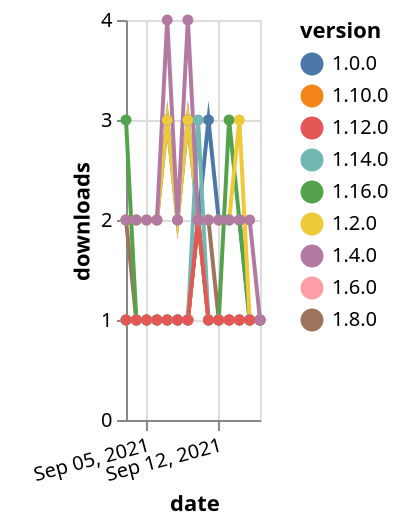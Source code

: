 {"$schema": "https://vega.github.io/schema/vega-lite/v5.json", "description": "A simple bar chart with embedded data.", "data": {"values": [{"date": "2021-09-03", "total": 253, "delta": 1, "version": "1.6.0"}, {"date": "2021-09-04", "total": 254, "delta": 1, "version": "1.6.0"}, {"date": "2021-09-05", "total": 255, "delta": 1, "version": "1.6.0"}, {"date": "2021-09-06", "total": 256, "delta": 1, "version": "1.6.0"}, {"date": "2021-09-07", "total": 257, "delta": 1, "version": "1.6.0"}, {"date": "2021-09-08", "total": 258, "delta": 1, "version": "1.6.0"}, {"date": "2021-09-09", "total": 259, "delta": 1, "version": "1.6.0"}, {"date": "2021-09-10", "total": 261, "delta": 2, "version": "1.6.0"}, {"date": "2021-09-11", "total": 262, "delta": 1, "version": "1.6.0"}, {"date": "2021-09-12", "total": 263, "delta": 1, "version": "1.6.0"}, {"date": "2021-09-13", "total": 264, "delta": 1, "version": "1.6.0"}, {"date": "2021-09-14", "total": 265, "delta": 1, "version": "1.6.0"}, {"date": "2021-09-15", "total": 266, "delta": 1, "version": "1.6.0"}, {"date": "2021-09-16", "total": 267, "delta": 1, "version": "1.6.0"}, {"date": "2021-09-03", "total": 220, "delta": 2, "version": "1.8.0"}, {"date": "2021-09-04", "total": 221, "delta": 1, "version": "1.8.0"}, {"date": "2021-09-05", "total": 222, "delta": 1, "version": "1.8.0"}, {"date": "2021-09-06", "total": 223, "delta": 1, "version": "1.8.0"}, {"date": "2021-09-07", "total": 224, "delta": 1, "version": "1.8.0"}, {"date": "2021-09-08", "total": 225, "delta": 1, "version": "1.8.0"}, {"date": "2021-09-09", "total": 226, "delta": 1, "version": "1.8.0"}, {"date": "2021-09-10", "total": 228, "delta": 2, "version": "1.8.0"}, {"date": "2021-09-11", "total": 230, "delta": 2, "version": "1.8.0"}, {"date": "2021-09-12", "total": 231, "delta": 1, "version": "1.8.0"}, {"date": "2021-09-13", "total": 232, "delta": 1, "version": "1.8.0"}, {"date": "2021-09-14", "total": 233, "delta": 1, "version": "1.8.0"}, {"date": "2021-09-15", "total": 234, "delta": 1, "version": "1.8.0"}, {"date": "2021-09-16", "total": 235, "delta": 1, "version": "1.8.0"}, {"date": "2021-09-03", "total": 192, "delta": 1, "version": "1.10.0"}, {"date": "2021-09-04", "total": 193, "delta": 1, "version": "1.10.0"}, {"date": "2021-09-05", "total": 194, "delta": 1, "version": "1.10.0"}, {"date": "2021-09-06", "total": 195, "delta": 1, "version": "1.10.0"}, {"date": "2021-09-07", "total": 196, "delta": 1, "version": "1.10.0"}, {"date": "2021-09-08", "total": 197, "delta": 1, "version": "1.10.0"}, {"date": "2021-09-09", "total": 198, "delta": 1, "version": "1.10.0"}, {"date": "2021-09-10", "total": 200, "delta": 2, "version": "1.10.0"}, {"date": "2021-09-11", "total": 201, "delta": 1, "version": "1.10.0"}, {"date": "2021-09-12", "total": 202, "delta": 1, "version": "1.10.0"}, {"date": "2021-09-13", "total": 203, "delta": 1, "version": "1.10.0"}, {"date": "2021-09-14", "total": 204, "delta": 1, "version": "1.10.0"}, {"date": "2021-09-15", "total": 205, "delta": 1, "version": "1.10.0"}, {"date": "2021-09-16", "total": 206, "delta": 1, "version": "1.10.0"}, {"date": "2021-09-03", "total": 2605, "delta": 2, "version": "1.0.0"}, {"date": "2021-09-04", "total": 2607, "delta": 2, "version": "1.0.0"}, {"date": "2021-09-05", "total": 2609, "delta": 2, "version": "1.0.0"}, {"date": "2021-09-06", "total": 2611, "delta": 2, "version": "1.0.0"}, {"date": "2021-09-07", "total": 2614, "delta": 3, "version": "1.0.0"}, {"date": "2021-09-08", "total": 2616, "delta": 2, "version": "1.0.0"}, {"date": "2021-09-09", "total": 2619, "delta": 3, "version": "1.0.0"}, {"date": "2021-09-10", "total": 2621, "delta": 2, "version": "1.0.0"}, {"date": "2021-09-11", "total": 2624, "delta": 3, "version": "1.0.0"}, {"date": "2021-09-12", "total": 2626, "delta": 2, "version": "1.0.0"}, {"date": "2021-09-13", "total": 2628, "delta": 2, "version": "1.0.0"}, {"date": "2021-09-14", "total": 2630, "delta": 2, "version": "1.0.0"}, {"date": "2021-09-15", "total": 2631, "delta": 1, "version": "1.0.0"}, {"date": "2021-09-16", "total": 2632, "delta": 1, "version": "1.0.0"}, {"date": "2021-09-03", "total": 126, "delta": 3, "version": "1.16.0"}, {"date": "2021-09-04", "total": 127, "delta": 1, "version": "1.16.0"}, {"date": "2021-09-05", "total": 128, "delta": 1, "version": "1.16.0"}, {"date": "2021-09-06", "total": 129, "delta": 1, "version": "1.16.0"}, {"date": "2021-09-07", "total": 130, "delta": 1, "version": "1.16.0"}, {"date": "2021-09-08", "total": 131, "delta": 1, "version": "1.16.0"}, {"date": "2021-09-09", "total": 132, "delta": 1, "version": "1.16.0"}, {"date": "2021-09-10", "total": 134, "delta": 2, "version": "1.16.0"}, {"date": "2021-09-11", "total": 135, "delta": 1, "version": "1.16.0"}, {"date": "2021-09-12", "total": 136, "delta": 1, "version": "1.16.0"}, {"date": "2021-09-13", "total": 139, "delta": 3, "version": "1.16.0"}, {"date": "2021-09-14", "total": 141, "delta": 2, "version": "1.16.0"}, {"date": "2021-09-15", "total": 142, "delta": 1, "version": "1.16.0"}, {"date": "2021-09-16", "total": 143, "delta": 1, "version": "1.16.0"}, {"date": "2021-09-03", "total": 2572, "delta": 2, "version": "1.2.0"}, {"date": "2021-09-04", "total": 2574, "delta": 2, "version": "1.2.0"}, {"date": "2021-09-05", "total": 2576, "delta": 2, "version": "1.2.0"}, {"date": "2021-09-06", "total": 2578, "delta": 2, "version": "1.2.0"}, {"date": "2021-09-07", "total": 2581, "delta": 3, "version": "1.2.0"}, {"date": "2021-09-08", "total": 2583, "delta": 2, "version": "1.2.0"}, {"date": "2021-09-09", "total": 2586, "delta": 3, "version": "1.2.0"}, {"date": "2021-09-10", "total": 2588, "delta": 2, "version": "1.2.0"}, {"date": "2021-09-11", "total": 2590, "delta": 2, "version": "1.2.0"}, {"date": "2021-09-12", "total": 2592, "delta": 2, "version": "1.2.0"}, {"date": "2021-09-13", "total": 2594, "delta": 2, "version": "1.2.0"}, {"date": "2021-09-14", "total": 2597, "delta": 3, "version": "1.2.0"}, {"date": "2021-09-15", "total": 2598, "delta": 1, "version": "1.2.0"}, {"date": "2021-09-16", "total": 2599, "delta": 1, "version": "1.2.0"}, {"date": "2021-09-03", "total": 189, "delta": 1, "version": "1.14.0"}, {"date": "2021-09-04", "total": 190, "delta": 1, "version": "1.14.0"}, {"date": "2021-09-05", "total": 191, "delta": 1, "version": "1.14.0"}, {"date": "2021-09-06", "total": 192, "delta": 1, "version": "1.14.0"}, {"date": "2021-09-07", "total": 193, "delta": 1, "version": "1.14.0"}, {"date": "2021-09-08", "total": 194, "delta": 1, "version": "1.14.0"}, {"date": "2021-09-09", "total": 195, "delta": 1, "version": "1.14.0"}, {"date": "2021-09-10", "total": 198, "delta": 3, "version": "1.14.0"}, {"date": "2021-09-11", "total": 199, "delta": 1, "version": "1.14.0"}, {"date": "2021-09-12", "total": 200, "delta": 1, "version": "1.14.0"}, {"date": "2021-09-13", "total": 201, "delta": 1, "version": "1.14.0"}, {"date": "2021-09-14", "total": 202, "delta": 1, "version": "1.14.0"}, {"date": "2021-09-15", "total": 203, "delta": 1, "version": "1.14.0"}, {"date": "2021-09-16", "total": 204, "delta": 1, "version": "1.14.0"}, {"date": "2021-09-03", "total": 166, "delta": 1, "version": "1.12.0"}, {"date": "2021-09-04", "total": 167, "delta": 1, "version": "1.12.0"}, {"date": "2021-09-05", "total": 168, "delta": 1, "version": "1.12.0"}, {"date": "2021-09-06", "total": 169, "delta": 1, "version": "1.12.0"}, {"date": "2021-09-07", "total": 170, "delta": 1, "version": "1.12.0"}, {"date": "2021-09-08", "total": 171, "delta": 1, "version": "1.12.0"}, {"date": "2021-09-09", "total": 172, "delta": 1, "version": "1.12.0"}, {"date": "2021-09-10", "total": 174, "delta": 2, "version": "1.12.0"}, {"date": "2021-09-11", "total": 175, "delta": 1, "version": "1.12.0"}, {"date": "2021-09-12", "total": 176, "delta": 1, "version": "1.12.0"}, {"date": "2021-09-13", "total": 177, "delta": 1, "version": "1.12.0"}, {"date": "2021-09-14", "total": 178, "delta": 1, "version": "1.12.0"}, {"date": "2021-09-15", "total": 179, "delta": 1, "version": "1.12.0"}, {"date": "2021-09-16", "total": 180, "delta": 1, "version": "1.12.0"}, {"date": "2021-09-03", "total": 2444, "delta": 2, "version": "1.4.0"}, {"date": "2021-09-04", "total": 2446, "delta": 2, "version": "1.4.0"}, {"date": "2021-09-05", "total": 2448, "delta": 2, "version": "1.4.0"}, {"date": "2021-09-06", "total": 2450, "delta": 2, "version": "1.4.0"}, {"date": "2021-09-07", "total": 2454, "delta": 4, "version": "1.4.0"}, {"date": "2021-09-08", "total": 2456, "delta": 2, "version": "1.4.0"}, {"date": "2021-09-09", "total": 2460, "delta": 4, "version": "1.4.0"}, {"date": "2021-09-10", "total": 2462, "delta": 2, "version": "1.4.0"}, {"date": "2021-09-11", "total": 2464, "delta": 2, "version": "1.4.0"}, {"date": "2021-09-12", "total": 2466, "delta": 2, "version": "1.4.0"}, {"date": "2021-09-13", "total": 2468, "delta": 2, "version": "1.4.0"}, {"date": "2021-09-14", "total": 2470, "delta": 2, "version": "1.4.0"}, {"date": "2021-09-15", "total": 2472, "delta": 2, "version": "1.4.0"}, {"date": "2021-09-16", "total": 2473, "delta": 1, "version": "1.4.0"}]}, "width": "container", "mark": {"type": "line", "point": {"filled": true}}, "encoding": {"x": {"field": "date", "type": "temporal", "timeUnit": "yearmonthdate", "title": "date", "axis": {"labelAngle": -15}}, "y": {"field": "delta", "type": "quantitative", "title": "downloads"}, "color": {"field": "version", "type": "nominal"}, "tooltip": {"field": "delta"}}}